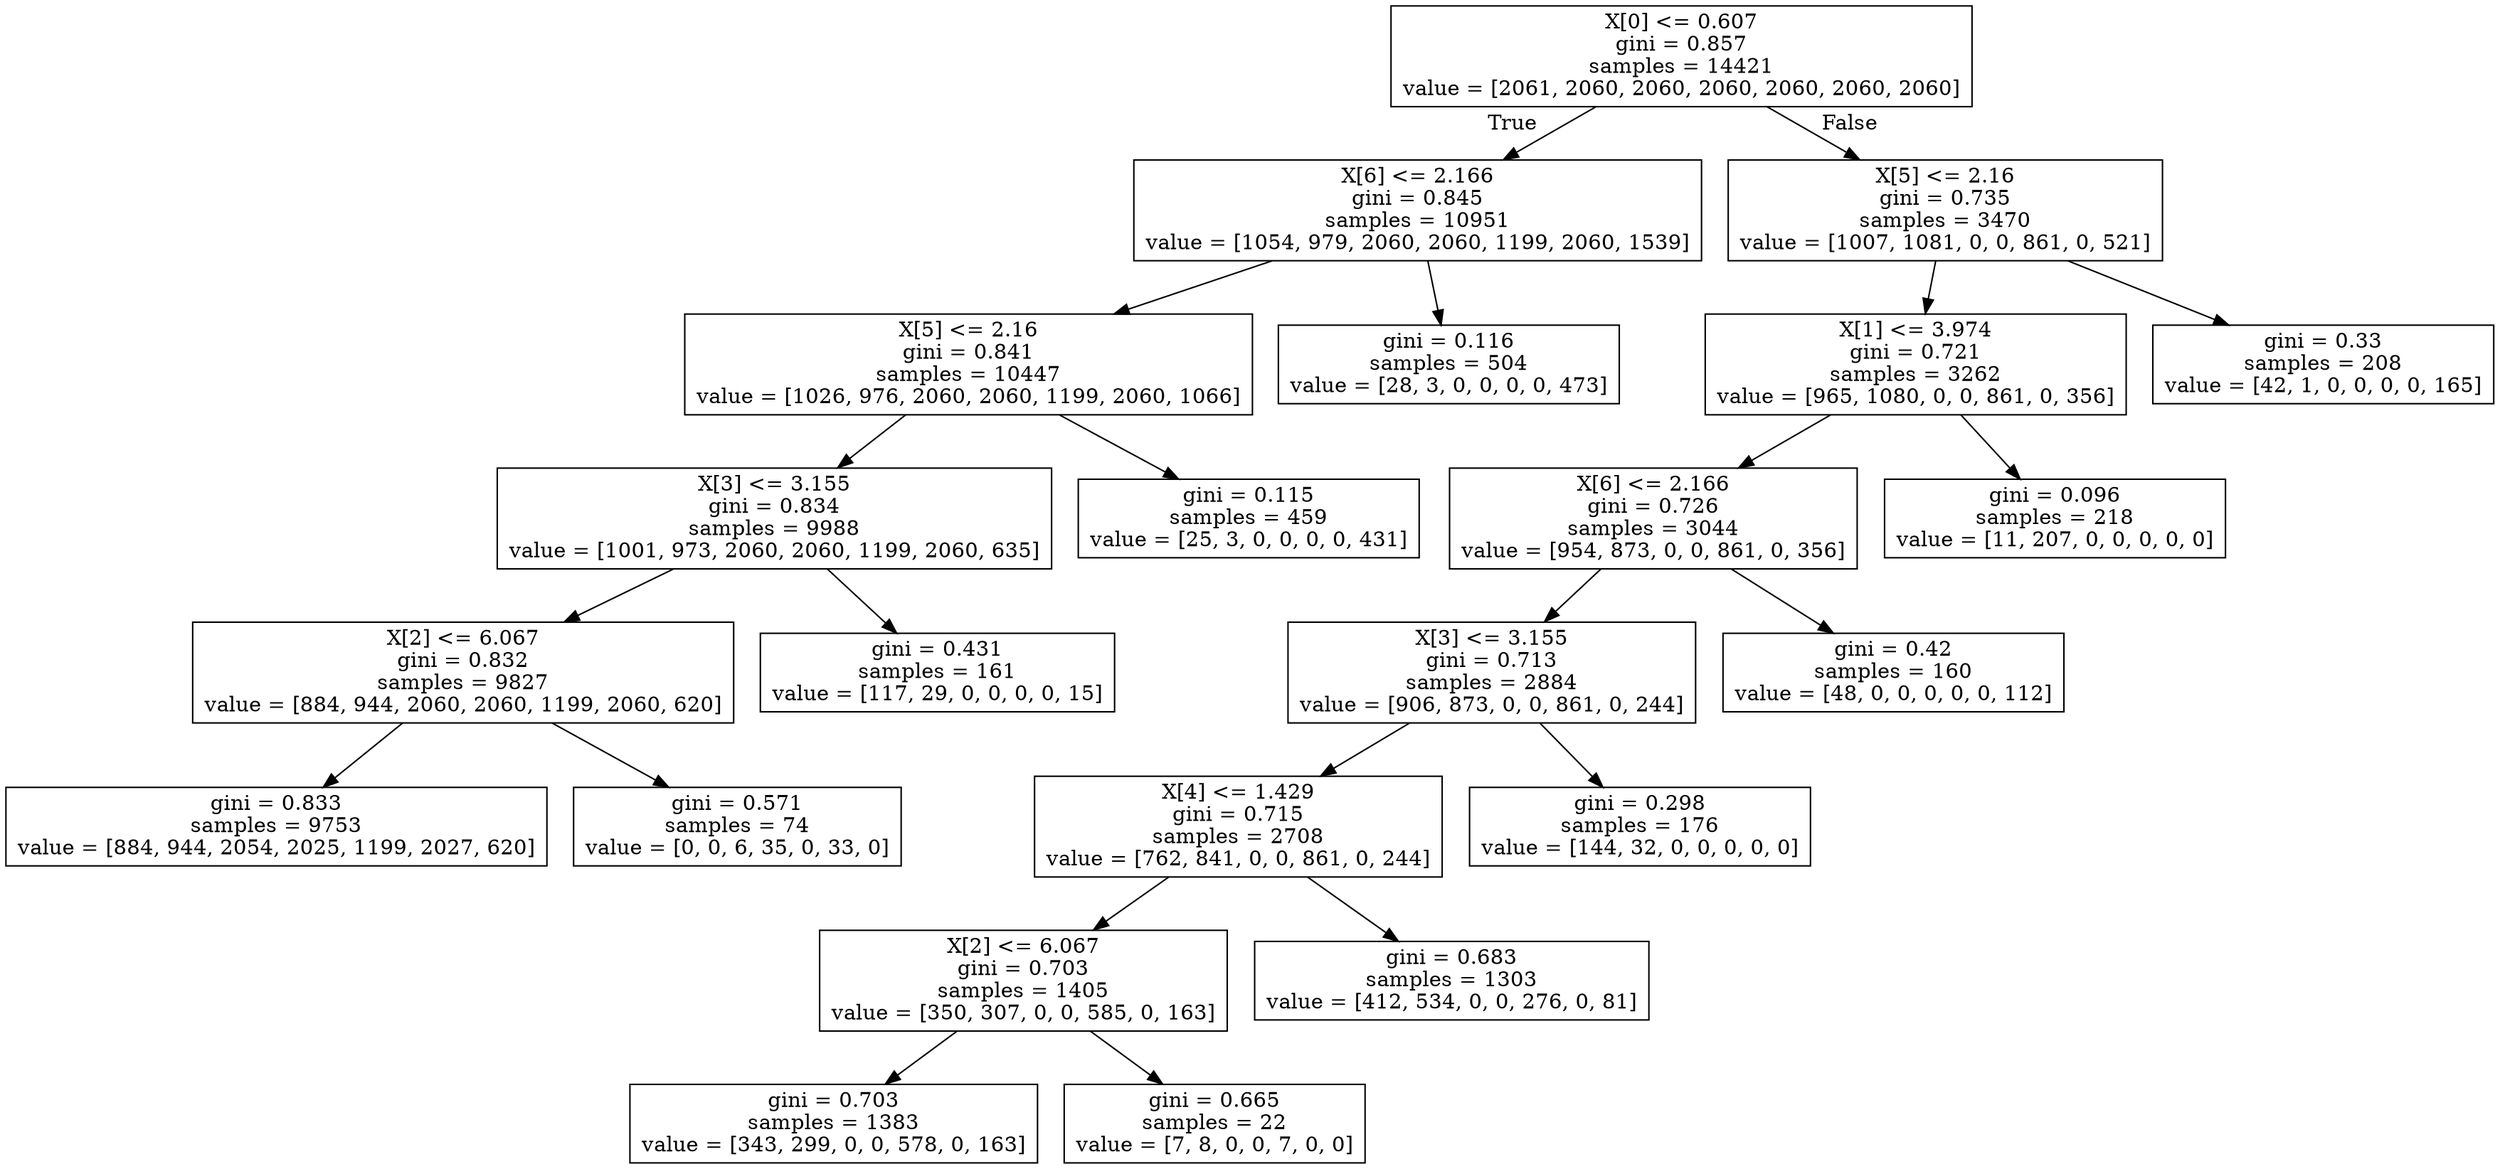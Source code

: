 digraph Tree {
node [shape=box] ;
0 [label="X[0] <= 0.607\ngini = 0.857\nsamples = 14421\nvalue = [2061, 2060, 2060, 2060, 2060, 2060, 2060]"] ;
1 [label="X[6] <= 2.166\ngini = 0.845\nsamples = 10951\nvalue = [1054, 979, 2060, 2060, 1199, 2060, 1539]"] ;
0 -> 1 [labeldistance=2.5, labelangle=45, headlabel="True"] ;
2 [label="X[5] <= 2.16\ngini = 0.841\nsamples = 10447\nvalue = [1026, 976, 2060, 2060, 1199, 2060, 1066]"] ;
1 -> 2 ;
3 [label="X[3] <= 3.155\ngini = 0.834\nsamples = 9988\nvalue = [1001, 973, 2060, 2060, 1199, 2060, 635]"] ;
2 -> 3 ;
4 [label="X[2] <= 6.067\ngini = 0.832\nsamples = 9827\nvalue = [884, 944, 2060, 2060, 1199, 2060, 620]"] ;
3 -> 4 ;
5 [label="gini = 0.833\nsamples = 9753\nvalue = [884, 944, 2054, 2025, 1199, 2027, 620]"] ;
4 -> 5 ;
6 [label="gini = 0.571\nsamples = 74\nvalue = [0, 0, 6, 35, 0, 33, 0]"] ;
4 -> 6 ;
7 [label="gini = 0.431\nsamples = 161\nvalue = [117, 29, 0, 0, 0, 0, 15]"] ;
3 -> 7 ;
8 [label="gini = 0.115\nsamples = 459\nvalue = [25, 3, 0, 0, 0, 0, 431]"] ;
2 -> 8 ;
9 [label="gini = 0.116\nsamples = 504\nvalue = [28, 3, 0, 0, 0, 0, 473]"] ;
1 -> 9 ;
10 [label="X[5] <= 2.16\ngini = 0.735\nsamples = 3470\nvalue = [1007, 1081, 0, 0, 861, 0, 521]"] ;
0 -> 10 [labeldistance=2.5, labelangle=-45, headlabel="False"] ;
11 [label="X[1] <= 3.974\ngini = 0.721\nsamples = 3262\nvalue = [965, 1080, 0, 0, 861, 0, 356]"] ;
10 -> 11 ;
12 [label="X[6] <= 2.166\ngini = 0.726\nsamples = 3044\nvalue = [954, 873, 0, 0, 861, 0, 356]"] ;
11 -> 12 ;
13 [label="X[3] <= 3.155\ngini = 0.713\nsamples = 2884\nvalue = [906, 873, 0, 0, 861, 0, 244]"] ;
12 -> 13 ;
14 [label="X[4] <= 1.429\ngini = 0.715\nsamples = 2708\nvalue = [762, 841, 0, 0, 861, 0, 244]"] ;
13 -> 14 ;
15 [label="X[2] <= 6.067\ngini = 0.703\nsamples = 1405\nvalue = [350, 307, 0, 0, 585, 0, 163]"] ;
14 -> 15 ;
16 [label="gini = 0.703\nsamples = 1383\nvalue = [343, 299, 0, 0, 578, 0, 163]"] ;
15 -> 16 ;
17 [label="gini = 0.665\nsamples = 22\nvalue = [7, 8, 0, 0, 7, 0, 0]"] ;
15 -> 17 ;
18 [label="gini = 0.683\nsamples = 1303\nvalue = [412, 534, 0, 0, 276, 0, 81]"] ;
14 -> 18 ;
19 [label="gini = 0.298\nsamples = 176\nvalue = [144, 32, 0, 0, 0, 0, 0]"] ;
13 -> 19 ;
20 [label="gini = 0.42\nsamples = 160\nvalue = [48, 0, 0, 0, 0, 0, 112]"] ;
12 -> 20 ;
21 [label="gini = 0.096\nsamples = 218\nvalue = [11, 207, 0, 0, 0, 0, 0]"] ;
11 -> 21 ;
22 [label="gini = 0.33\nsamples = 208\nvalue = [42, 1, 0, 0, 0, 0, 165]"] ;
10 -> 22 ;
}